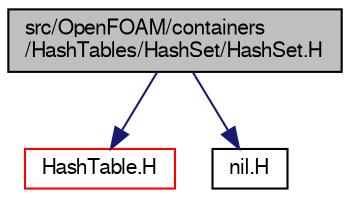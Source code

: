 digraph "src/OpenFOAM/containers/HashTables/HashSet/HashSet.H"
{
  bgcolor="transparent";
  edge [fontname="FreeSans",fontsize="10",labelfontname="FreeSans",labelfontsize="10"];
  node [fontname="FreeSans",fontsize="10",shape=record];
  Node0 [label="src/OpenFOAM/containers\l/HashTables/HashSet/HashSet.H",height=0.2,width=0.4,color="black", fillcolor="grey75", style="filled", fontcolor="black"];
  Node0 -> Node1 [color="midnightblue",fontsize="10",style="solid",fontname="FreeSans"];
  Node1 [label="HashTable.H",height=0.2,width=0.4,color="red",URL="$a08477.html"];
  Node0 -> Node46 [color="midnightblue",fontsize="10",style="solid",fontname="FreeSans"];
  Node46 [label="nil.H",height=0.2,width=0.4,color="black",URL="$a12419.html"];
}
